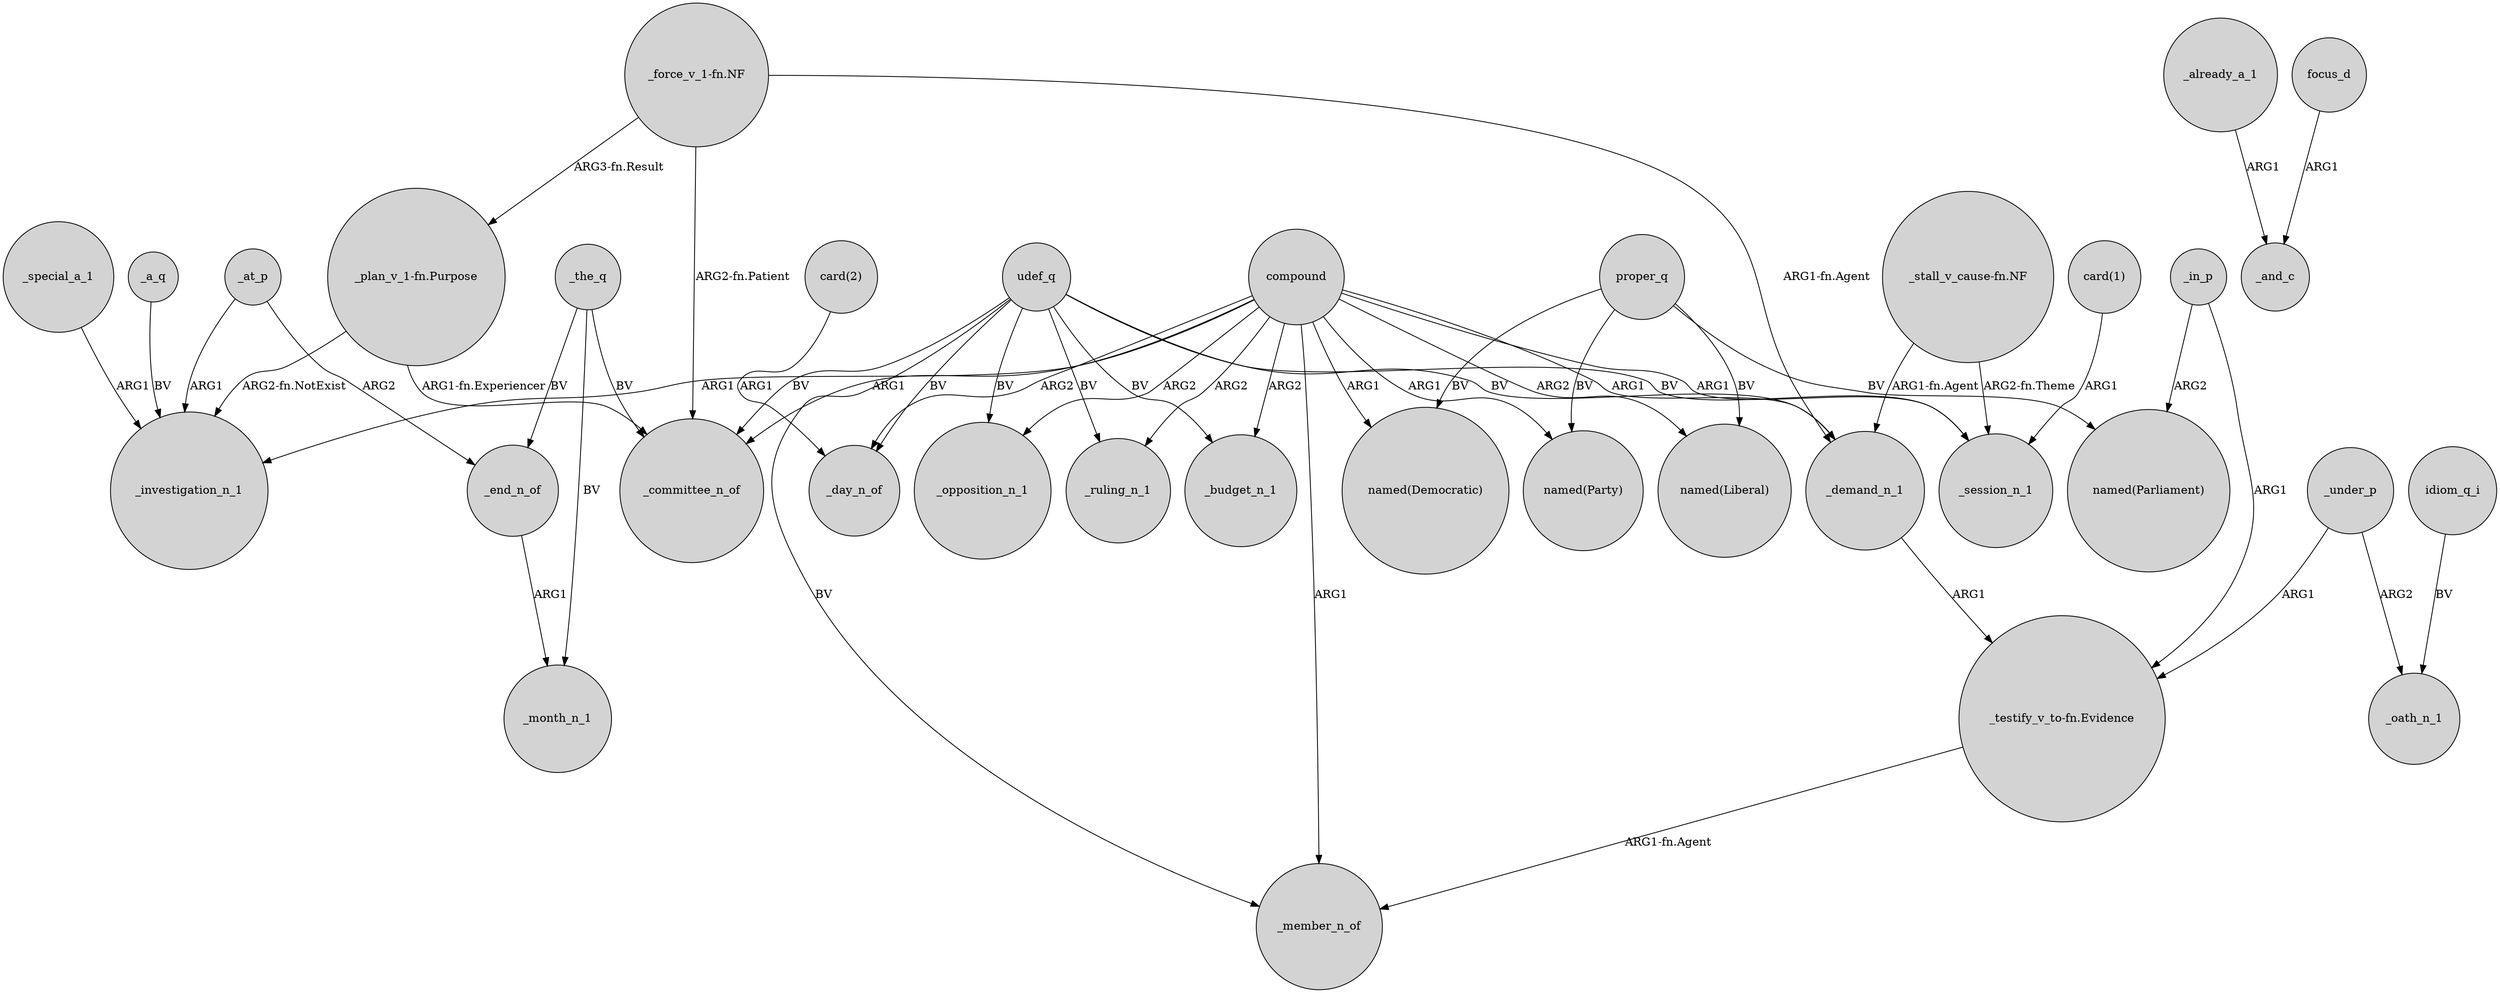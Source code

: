 digraph {
	node [shape=circle style=filled]
	"_force_v_1-fn.NF" -> _demand_n_1 [label="ARG1-fn.Agent"]
	_special_a_1 -> _investigation_n_1 [label=ARG1]
	"card(2)" -> _day_n_of [label=ARG1]
	"_testify_v_to-fn.Evidence" -> _member_n_of [label="ARG1-fn.Agent"]
	"card(1)" -> _session_n_1 [label=ARG1]
	"_stall_v_cause-fn.NF" -> _demand_n_1 [label="ARG1-fn.Agent"]
	"_plan_v_1-fn.Purpose" -> _committee_n_of [label="ARG1-fn.Experiencer"]
	"_plan_v_1-fn.Purpose" -> _investigation_n_1 [label="ARG2-fn.NotExist"]
	compound -> _investigation_n_1 [label=ARG1]
	compound -> "named(Liberal)" [label=ARG2]
	_the_q -> _end_n_of [label=BV]
	_at_p -> _end_n_of [label=ARG2]
	proper_q -> "named(Democratic)" [label=BV]
	compound -> _demand_n_1 [label=ARG1]
	compound -> _opposition_n_1 [label=ARG2]
	compound -> _day_n_of [label=ARG2]
	udef_q -> _committee_n_of [label=BV]
	_the_q -> _committee_n_of [label=BV]
	udef_q -> _day_n_of [label=BV]
	compound -> _budget_n_1 [label=ARG2]
	_already_a_1 -> _and_c [label=ARG1]
	compound -> _ruling_n_1 [label=ARG2]
	"_force_v_1-fn.NF" -> _committee_n_of [label="ARG2-fn.Patient"]
	_the_q -> _month_n_1 [label=BV]
	compound -> "named(Party)" [label=ARG1]
	_in_p -> "named(Parliament)" [label=ARG2]
	udef_q -> _ruling_n_1 [label=BV]
	_under_p -> _oath_n_1 [label=ARG2]
	_a_q -> _investigation_n_1 [label=BV]
	compound -> _session_n_1 [label=ARG1]
	udef_q -> _demand_n_1 [label=BV]
	proper_q -> "named(Parliament)" [label=BV]
	udef_q -> _member_n_of [label=BV]
	idiom_q_i -> _oath_n_1 [label=BV]
	focus_d -> _and_c [label=ARG1]
	_in_p -> "_testify_v_to-fn.Evidence" [label=ARG1]
	udef_q -> _budget_n_1 [label=BV]
	"_stall_v_cause-fn.NF" -> _session_n_1 [label="ARG2-fn.Theme"]
	udef_q -> _session_n_1 [label=BV]
	_end_n_of -> _month_n_1 [label=ARG1]
	compound -> _committee_n_of [label=ARG1]
	"_force_v_1-fn.NF" -> "_plan_v_1-fn.Purpose" [label="ARG3-fn.Result"]
	proper_q -> "named(Party)" [label=BV]
	compound -> "named(Democratic)" [label=ARG1]
	proper_q -> "named(Liberal)" [label=BV]
	_under_p -> "_testify_v_to-fn.Evidence" [label=ARG1]
	udef_q -> _opposition_n_1 [label=BV]
	_at_p -> _investigation_n_1 [label=ARG1]
	_demand_n_1 -> "_testify_v_to-fn.Evidence" [label=ARG1]
	compound -> _member_n_of [label=ARG1]
}
